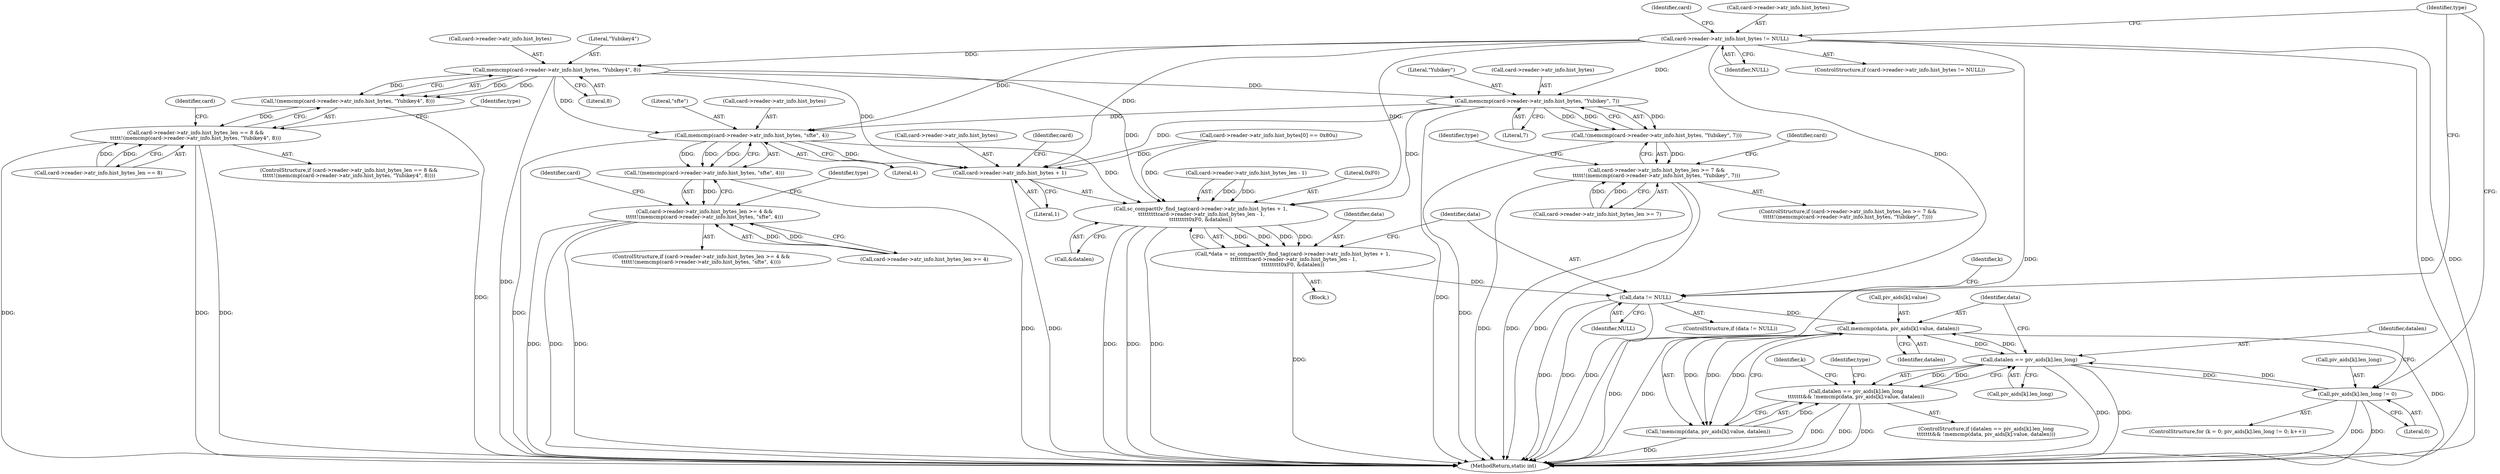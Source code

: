 digraph "0_OpenSC_8fe377e93b4b56060e5bbfb6f3142ceaeca744fa_15@API" {
"1000171" [label="(Call,card->reader->atr_info.hist_bytes != NULL)"];
"1000193" [label="(Call,memcmp(card->reader->atr_info.hist_bytes, \"Yubikey4\", 8))"];
"1000192" [label="(Call,!(memcmp(card->reader->atr_info.hist_bytes, \"Yubikey4\", 8)))"];
"1000182" [label="(Call,card->reader->atr_info.hist_bytes_len == 8 &&\n\t\t\t\t\t!(memcmp(card->reader->atr_info.hist_bytes, \"Yubikey4\", 8)))"];
"1000220" [label="(Call,memcmp(card->reader->atr_info.hist_bytes, \"Yubikey\", 7))"];
"1000219" [label="(Call,!(memcmp(card->reader->atr_info.hist_bytes, \"Yubikey\", 7)))"];
"1000209" [label="(Call,card->reader->atr_info.hist_bytes_len >= 7 &&\n\t\t\t\t\t!(memcmp(card->reader->atr_info.hist_bytes, \"Yubikey\", 7)))"];
"1000247" [label="(Call,memcmp(card->reader->atr_info.hist_bytes, \"sfte\", 4))"];
"1000246" [label="(Call,!(memcmp(card->reader->atr_info.hist_bytes, \"sfte\", 4)))"];
"1000236" [label="(Call,card->reader->atr_info.hist_bytes_len >= 4 &&\n\t\t\t\t\t!(memcmp(card->reader->atr_info.hist_bytes, \"sfte\", 4)))"];
"1000279" [label="(Call,sc_compacttlv_find_tag(card->reader->atr_info.hist_bytes + 1,\n \t\t\t\t\t\t\t\t\tcard->reader->atr_info.hist_bytes_len - 1,\n\t\t\t\t\t\t\t\t\t0xF0, &datalen))"];
"1000277" [label="(Call,*data = sc_compacttlv_find_tag(card->reader->atr_info.hist_bytes + 1,\n \t\t\t\t\t\t\t\t\tcard->reader->atr_info.hist_bytes_len - 1,\n\t\t\t\t\t\t\t\t\t0xF0, &datalen))"];
"1000302" [label="(Call,data != NULL)"];
"1000331" [label="(Call,memcmp(data, piv_aids[k].value, datalen))"];
"1000323" [label="(Call,datalen == piv_aids[k].len_long)"];
"1000311" [label="(Call,piv_aids[k].len_long != 0)"];
"1000322" [label="(Call,datalen == piv_aids[k].len_long\n\t\t\t\t\t\t\t&& !memcmp(data, piv_aids[k].value, datalen))"];
"1000330" [label="(Call,!memcmp(data, piv_aids[k].value, datalen))"];
"1000280" [label="(Call,card->reader->atr_info.hist_bytes + 1)"];
"1000193" [label="(Call,memcmp(card->reader->atr_info.hist_bytes, \"Yubikey4\", 8))"];
"1000241" [label="(Identifier,card)"];
"1000301" [label="(ControlStructure,if (data != NULL))"];
"1000346" [label="(Identifier,type)"];
"1000208" [label="(ControlStructure,if (card->reader->atr_info.hist_bytes_len >= 7 &&\n\t\t\t\t\t!(memcmp(card->reader->atr_info.hist_bytes, \"Yubikey\", 7))))"];
"1000322" [label="(Call,datalen == piv_aids[k].len_long\n\t\t\t\t\t\t\t&& !memcmp(data, piv_aids[k].value, datalen))"];
"1000228" [label="(Literal,\"Yubikey\")"];
"1000236" [label="(Call,card->reader->atr_info.hist_bytes_len >= 4 &&\n\t\t\t\t\t!(memcmp(card->reader->atr_info.hist_bytes, \"sfte\", 4)))"];
"1000330" [label="(Call,!memcmp(data, piv_aids[k].value, datalen))"];
"1000333" [label="(Call,piv_aids[k].value)"];
"1000277" [label="(Call,*data = sc_compacttlv_find_tag(card->reader->atr_info.hist_bytes + 1,\n \t\t\t\t\t\t\t\t\tcard->reader->atr_info.hist_bytes_len - 1,\n\t\t\t\t\t\t\t\t\t0xF0, &datalen))"];
"1000187" [label="(Identifier,card)"];
"1000179" [label="(Identifier,NULL)"];
"1000288" [label="(Literal,1)"];
"1000172" [label="(Call,card->reader->atr_info.hist_bytes)"];
"1000183" [label="(Call,card->reader->atr_info.hist_bytes_len == 8)"];
"1000281" [label="(Call,card->reader->atr_info.hist_bytes)"];
"1000516" [label="(MethodReturn,static int)"];
"1000255" [label="(Literal,\"sfte\")"];
"1000317" [label="(Literal,0)"];
"1000319" [label="(Identifier,k)"];
"1000232" [label="(Identifier,type)"];
"1000201" [label="(Literal,\"Yubikey4\")"];
"1000274" [label="(Block,)"];
"1000299" [label="(Call,&datalen)"];
"1000268" [label="(Identifier,card)"];
"1000221" [label="(Call,card->reader->atr_info.hist_bytes)"];
"1000298" [label="(Literal,0xF0)"];
"1000324" [label="(Identifier,datalen)"];
"1000171" [label="(Call,card->reader->atr_info.hist_bytes != NULL)"];
"1000202" [label="(Literal,8)"];
"1000248" [label="(Call,card->reader->atr_info.hist_bytes)"];
"1000235" [label="(ControlStructure,if (card->reader->atr_info.hist_bytes_len >= 4 &&\n\t\t\t\t\t!(memcmp(card->reader->atr_info.hist_bytes, \"sfte\", 4))))"];
"1000194" [label="(Call,card->reader->atr_info.hist_bytes)"];
"1000219" [label="(Call,!(memcmp(card->reader->atr_info.hist_bytes, \"Yubikey\", 7)))"];
"1000220" [label="(Call,memcmp(card->reader->atr_info.hist_bytes, \"Yubikey\", 7))"];
"1000259" [label="(Identifier,type)"];
"1000303" [label="(Identifier,data)"];
"1000325" [label="(Call,piv_aids[k].len_long)"];
"1000263" [label="(Call,card->reader->atr_info.hist_bytes[0] == 0x80u)"];
"1000304" [label="(Identifier,NULL)"];
"1000205" [label="(Identifier,type)"];
"1000209" [label="(Call,card->reader->atr_info.hist_bytes_len >= 7 &&\n\t\t\t\t\t!(memcmp(card->reader->atr_info.hist_bytes, \"Yubikey\", 7)))"];
"1000323" [label="(Call,datalen == piv_aids[k].len_long)"];
"1000280" [label="(Call,card->reader->atr_info.hist_bytes + 1)"];
"1000214" [label="(Identifier,card)"];
"1000181" [label="(ControlStructure,if (card->reader->atr_info.hist_bytes_len == 8 &&\n\t\t\t\t\t!(memcmp(card->reader->atr_info.hist_bytes, \"Yubikey4\", 8))))"];
"1000307" [label="(ControlStructure,for (k = 0; piv_aids[k].len_long != 0; k++))"];
"1000210" [label="(Call,card->reader->atr_info.hist_bytes_len >= 7)"];
"1000312" [label="(Call,piv_aids[k].len_long)"];
"1000237" [label="(Call,card->reader->atr_info.hist_bytes_len >= 4)"];
"1000311" [label="(Call,piv_aids[k].len_long != 0)"];
"1000321" [label="(ControlStructure,if (datalen == piv_aids[k].len_long\n\t\t\t\t\t\t\t&& !memcmp(data, piv_aids[k].value, datalen)))"];
"1000256" [label="(Literal,4)"];
"1000229" [label="(Literal,7)"];
"1000338" [label="(Identifier,datalen)"];
"1000182" [label="(Call,card->reader->atr_info.hist_bytes_len == 8 &&\n\t\t\t\t\t!(memcmp(card->reader->atr_info.hist_bytes, \"Yubikey4\", 8)))"];
"1000302" [label="(Call,data != NULL)"];
"1000246" [label="(Call,!(memcmp(card->reader->atr_info.hist_bytes, \"sfte\", 4)))"];
"1000341" [label="(Identifier,type)"];
"1000309" [label="(Identifier,k)"];
"1000170" [label="(ControlStructure,if (card->reader->atr_info.hist_bytes != NULL))"];
"1000331" [label="(Call,memcmp(data, piv_aids[k].value, datalen))"];
"1000332" [label="(Identifier,data)"];
"1000293" [label="(Identifier,card)"];
"1000192" [label="(Call,!(memcmp(card->reader->atr_info.hist_bytes, \"Yubikey4\", 8)))"];
"1000247" [label="(Call,memcmp(card->reader->atr_info.hist_bytes, \"sfte\", 4))"];
"1000278" [label="(Identifier,data)"];
"1000279" [label="(Call,sc_compacttlv_find_tag(card->reader->atr_info.hist_bytes + 1,\n \t\t\t\t\t\t\t\t\tcard->reader->atr_info.hist_bytes_len - 1,\n\t\t\t\t\t\t\t\t\t0xF0, &datalen))"];
"1000289" [label="(Call,card->reader->atr_info.hist_bytes_len - 1)"];
"1000171" -> "1000170"  [label="AST: "];
"1000171" -> "1000179"  [label="CFG: "];
"1000172" -> "1000171"  [label="AST: "];
"1000179" -> "1000171"  [label="AST: "];
"1000187" -> "1000171"  [label="CFG: "];
"1000346" -> "1000171"  [label="CFG: "];
"1000171" -> "1000516"  [label="DDG: "];
"1000171" -> "1000516"  [label="DDG: "];
"1000171" -> "1000516"  [label="DDG: "];
"1000171" -> "1000193"  [label="DDG: "];
"1000171" -> "1000220"  [label="DDG: "];
"1000171" -> "1000247"  [label="DDG: "];
"1000171" -> "1000279"  [label="DDG: "];
"1000171" -> "1000280"  [label="DDG: "];
"1000171" -> "1000302"  [label="DDG: "];
"1000193" -> "1000192"  [label="AST: "];
"1000193" -> "1000202"  [label="CFG: "];
"1000194" -> "1000193"  [label="AST: "];
"1000201" -> "1000193"  [label="AST: "];
"1000202" -> "1000193"  [label="AST: "];
"1000192" -> "1000193"  [label="CFG: "];
"1000193" -> "1000516"  [label="DDG: "];
"1000193" -> "1000192"  [label="DDG: "];
"1000193" -> "1000192"  [label="DDG: "];
"1000193" -> "1000192"  [label="DDG: "];
"1000193" -> "1000220"  [label="DDG: "];
"1000193" -> "1000247"  [label="DDG: "];
"1000193" -> "1000279"  [label="DDG: "];
"1000193" -> "1000280"  [label="DDG: "];
"1000192" -> "1000182"  [label="AST: "];
"1000182" -> "1000192"  [label="CFG: "];
"1000192" -> "1000516"  [label="DDG: "];
"1000192" -> "1000182"  [label="DDG: "];
"1000182" -> "1000181"  [label="AST: "];
"1000182" -> "1000183"  [label="CFG: "];
"1000183" -> "1000182"  [label="AST: "];
"1000205" -> "1000182"  [label="CFG: "];
"1000214" -> "1000182"  [label="CFG: "];
"1000182" -> "1000516"  [label="DDG: "];
"1000182" -> "1000516"  [label="DDG: "];
"1000182" -> "1000516"  [label="DDG: "];
"1000183" -> "1000182"  [label="DDG: "];
"1000183" -> "1000182"  [label="DDG: "];
"1000220" -> "1000219"  [label="AST: "];
"1000220" -> "1000229"  [label="CFG: "];
"1000221" -> "1000220"  [label="AST: "];
"1000228" -> "1000220"  [label="AST: "];
"1000229" -> "1000220"  [label="AST: "];
"1000219" -> "1000220"  [label="CFG: "];
"1000220" -> "1000516"  [label="DDG: "];
"1000220" -> "1000219"  [label="DDG: "];
"1000220" -> "1000219"  [label="DDG: "];
"1000220" -> "1000219"  [label="DDG: "];
"1000220" -> "1000247"  [label="DDG: "];
"1000220" -> "1000279"  [label="DDG: "];
"1000220" -> "1000280"  [label="DDG: "];
"1000219" -> "1000209"  [label="AST: "];
"1000209" -> "1000219"  [label="CFG: "];
"1000219" -> "1000516"  [label="DDG: "];
"1000219" -> "1000209"  [label="DDG: "];
"1000209" -> "1000208"  [label="AST: "];
"1000209" -> "1000210"  [label="CFG: "];
"1000210" -> "1000209"  [label="AST: "];
"1000232" -> "1000209"  [label="CFG: "];
"1000241" -> "1000209"  [label="CFG: "];
"1000209" -> "1000516"  [label="DDG: "];
"1000209" -> "1000516"  [label="DDG: "];
"1000209" -> "1000516"  [label="DDG: "];
"1000210" -> "1000209"  [label="DDG: "];
"1000210" -> "1000209"  [label="DDG: "];
"1000247" -> "1000246"  [label="AST: "];
"1000247" -> "1000256"  [label="CFG: "];
"1000248" -> "1000247"  [label="AST: "];
"1000255" -> "1000247"  [label="AST: "];
"1000256" -> "1000247"  [label="AST: "];
"1000246" -> "1000247"  [label="CFG: "];
"1000247" -> "1000516"  [label="DDG: "];
"1000247" -> "1000246"  [label="DDG: "];
"1000247" -> "1000246"  [label="DDG: "];
"1000247" -> "1000246"  [label="DDG: "];
"1000247" -> "1000279"  [label="DDG: "];
"1000247" -> "1000280"  [label="DDG: "];
"1000246" -> "1000236"  [label="AST: "];
"1000236" -> "1000246"  [label="CFG: "];
"1000246" -> "1000516"  [label="DDG: "];
"1000246" -> "1000236"  [label="DDG: "];
"1000236" -> "1000235"  [label="AST: "];
"1000236" -> "1000237"  [label="CFG: "];
"1000237" -> "1000236"  [label="AST: "];
"1000259" -> "1000236"  [label="CFG: "];
"1000268" -> "1000236"  [label="CFG: "];
"1000236" -> "1000516"  [label="DDG: "];
"1000236" -> "1000516"  [label="DDG: "];
"1000236" -> "1000516"  [label="DDG: "];
"1000237" -> "1000236"  [label="DDG: "];
"1000237" -> "1000236"  [label="DDG: "];
"1000279" -> "1000277"  [label="AST: "];
"1000279" -> "1000299"  [label="CFG: "];
"1000280" -> "1000279"  [label="AST: "];
"1000289" -> "1000279"  [label="AST: "];
"1000298" -> "1000279"  [label="AST: "];
"1000299" -> "1000279"  [label="AST: "];
"1000277" -> "1000279"  [label="CFG: "];
"1000279" -> "1000516"  [label="DDG: "];
"1000279" -> "1000516"  [label="DDG: "];
"1000279" -> "1000516"  [label="DDG: "];
"1000279" -> "1000277"  [label="DDG: "];
"1000279" -> "1000277"  [label="DDG: "];
"1000279" -> "1000277"  [label="DDG: "];
"1000279" -> "1000277"  [label="DDG: "];
"1000263" -> "1000279"  [label="DDG: "];
"1000289" -> "1000279"  [label="DDG: "];
"1000289" -> "1000279"  [label="DDG: "];
"1000277" -> "1000274"  [label="AST: "];
"1000278" -> "1000277"  [label="AST: "];
"1000303" -> "1000277"  [label="CFG: "];
"1000277" -> "1000516"  [label="DDG: "];
"1000277" -> "1000302"  [label="DDG: "];
"1000302" -> "1000301"  [label="AST: "];
"1000302" -> "1000304"  [label="CFG: "];
"1000303" -> "1000302"  [label="AST: "];
"1000304" -> "1000302"  [label="AST: "];
"1000309" -> "1000302"  [label="CFG: "];
"1000346" -> "1000302"  [label="CFG: "];
"1000302" -> "1000516"  [label="DDG: "];
"1000302" -> "1000516"  [label="DDG: "];
"1000302" -> "1000516"  [label="DDG: "];
"1000302" -> "1000331"  [label="DDG: "];
"1000331" -> "1000330"  [label="AST: "];
"1000331" -> "1000338"  [label="CFG: "];
"1000332" -> "1000331"  [label="AST: "];
"1000333" -> "1000331"  [label="AST: "];
"1000338" -> "1000331"  [label="AST: "];
"1000330" -> "1000331"  [label="CFG: "];
"1000331" -> "1000516"  [label="DDG: "];
"1000331" -> "1000516"  [label="DDG: "];
"1000331" -> "1000516"  [label="DDG: "];
"1000331" -> "1000323"  [label="DDG: "];
"1000331" -> "1000330"  [label="DDG: "];
"1000331" -> "1000330"  [label="DDG: "];
"1000331" -> "1000330"  [label="DDG: "];
"1000323" -> "1000331"  [label="DDG: "];
"1000323" -> "1000322"  [label="AST: "];
"1000323" -> "1000325"  [label="CFG: "];
"1000324" -> "1000323"  [label="AST: "];
"1000325" -> "1000323"  [label="AST: "];
"1000332" -> "1000323"  [label="CFG: "];
"1000322" -> "1000323"  [label="CFG: "];
"1000323" -> "1000516"  [label="DDG: "];
"1000323" -> "1000516"  [label="DDG: "];
"1000323" -> "1000311"  [label="DDG: "];
"1000323" -> "1000322"  [label="DDG: "];
"1000323" -> "1000322"  [label="DDG: "];
"1000311" -> "1000323"  [label="DDG: "];
"1000311" -> "1000307"  [label="AST: "];
"1000311" -> "1000317"  [label="CFG: "];
"1000312" -> "1000311"  [label="AST: "];
"1000317" -> "1000311"  [label="AST: "];
"1000324" -> "1000311"  [label="CFG: "];
"1000346" -> "1000311"  [label="CFG: "];
"1000311" -> "1000516"  [label="DDG: "];
"1000311" -> "1000516"  [label="DDG: "];
"1000322" -> "1000321"  [label="AST: "];
"1000322" -> "1000330"  [label="CFG: "];
"1000330" -> "1000322"  [label="AST: "];
"1000341" -> "1000322"  [label="CFG: "];
"1000319" -> "1000322"  [label="CFG: "];
"1000322" -> "1000516"  [label="DDG: "];
"1000322" -> "1000516"  [label="DDG: "];
"1000322" -> "1000516"  [label="DDG: "];
"1000330" -> "1000322"  [label="DDG: "];
"1000330" -> "1000516"  [label="DDG: "];
"1000280" -> "1000288"  [label="CFG: "];
"1000281" -> "1000280"  [label="AST: "];
"1000288" -> "1000280"  [label="AST: "];
"1000293" -> "1000280"  [label="CFG: "];
"1000280" -> "1000516"  [label="DDG: "];
"1000263" -> "1000280"  [label="DDG: "];
}

